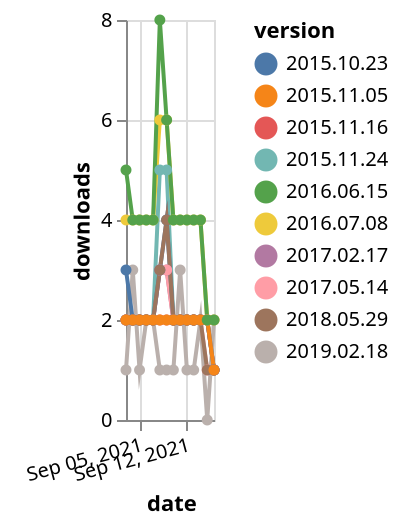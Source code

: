 {"$schema": "https://vega.github.io/schema/vega-lite/v5.json", "description": "A simple bar chart with embedded data.", "data": {"values": [{"date": "2021-09-03", "total": 5031, "delta": 2, "version": "2017.02.17"}, {"date": "2021-09-04", "total": 5033, "delta": 2, "version": "2017.02.17"}, {"date": "2021-09-05", "total": 5035, "delta": 2, "version": "2017.02.17"}, {"date": "2021-09-06", "total": 5037, "delta": 2, "version": "2017.02.17"}, {"date": "2021-09-07", "total": 5039, "delta": 2, "version": "2017.02.17"}, {"date": "2021-09-08", "total": 5042, "delta": 3, "version": "2017.02.17"}, {"date": "2021-09-09", "total": 5045, "delta": 3, "version": "2017.02.17"}, {"date": "2021-09-10", "total": 5047, "delta": 2, "version": "2017.02.17"}, {"date": "2021-09-11", "total": 5049, "delta": 2, "version": "2017.02.17"}, {"date": "2021-09-12", "total": 5051, "delta": 2, "version": "2017.02.17"}, {"date": "2021-09-13", "total": 5053, "delta": 2, "version": "2017.02.17"}, {"date": "2021-09-14", "total": 5055, "delta": 2, "version": "2017.02.17"}, {"date": "2021-09-15", "total": 5057, "delta": 2, "version": "2017.02.17"}, {"date": "2021-09-16", "total": 5058, "delta": 1, "version": "2017.02.17"}, {"date": "2021-09-03", "total": 2265, "delta": 2, "version": "2017.05.14"}, {"date": "2021-09-04", "total": 2267, "delta": 2, "version": "2017.05.14"}, {"date": "2021-09-05", "total": 2269, "delta": 2, "version": "2017.05.14"}, {"date": "2021-09-06", "total": 2271, "delta": 2, "version": "2017.05.14"}, {"date": "2021-09-07", "total": 2273, "delta": 2, "version": "2017.05.14"}, {"date": "2021-09-08", "total": 2276, "delta": 3, "version": "2017.05.14"}, {"date": "2021-09-09", "total": 2279, "delta": 3, "version": "2017.05.14"}, {"date": "2021-09-10", "total": 2281, "delta": 2, "version": "2017.05.14"}, {"date": "2021-09-11", "total": 2283, "delta": 2, "version": "2017.05.14"}, {"date": "2021-09-12", "total": 2285, "delta": 2, "version": "2017.05.14"}, {"date": "2021-09-13", "total": 2287, "delta": 2, "version": "2017.05.14"}, {"date": "2021-09-14", "total": 2289, "delta": 2, "version": "2017.05.14"}, {"date": "2021-09-15", "total": 2290, "delta": 1, "version": "2017.05.14"}, {"date": "2021-09-16", "total": 2291, "delta": 1, "version": "2017.05.14"}, {"date": "2021-09-03", "total": 4500, "delta": 2, "version": "2015.11.24"}, {"date": "2021-09-04", "total": 4502, "delta": 2, "version": "2015.11.24"}, {"date": "2021-09-05", "total": 4504, "delta": 2, "version": "2015.11.24"}, {"date": "2021-09-06", "total": 4506, "delta": 2, "version": "2015.11.24"}, {"date": "2021-09-07", "total": 4508, "delta": 2, "version": "2015.11.24"}, {"date": "2021-09-08", "total": 4513, "delta": 5, "version": "2015.11.24"}, {"date": "2021-09-09", "total": 4518, "delta": 5, "version": "2015.11.24"}, {"date": "2021-09-10", "total": 4520, "delta": 2, "version": "2015.11.24"}, {"date": "2021-09-11", "total": 4522, "delta": 2, "version": "2015.11.24"}, {"date": "2021-09-12", "total": 4524, "delta": 2, "version": "2015.11.24"}, {"date": "2021-09-13", "total": 4526, "delta": 2, "version": "2015.11.24"}, {"date": "2021-09-14", "total": 4528, "delta": 2, "version": "2015.11.24"}, {"date": "2021-09-15", "total": 4530, "delta": 2, "version": "2015.11.24"}, {"date": "2021-09-16", "total": 4531, "delta": 1, "version": "2015.11.24"}, {"date": "2021-09-03", "total": 2976, "delta": 2, "version": "2015.11.16"}, {"date": "2021-09-04", "total": 2978, "delta": 2, "version": "2015.11.16"}, {"date": "2021-09-05", "total": 2980, "delta": 2, "version": "2015.11.16"}, {"date": "2021-09-06", "total": 2982, "delta": 2, "version": "2015.11.16"}, {"date": "2021-09-07", "total": 2984, "delta": 2, "version": "2015.11.16"}, {"date": "2021-09-08", "total": 2986, "delta": 2, "version": "2015.11.16"}, {"date": "2021-09-09", "total": 2988, "delta": 2, "version": "2015.11.16"}, {"date": "2021-09-10", "total": 2990, "delta": 2, "version": "2015.11.16"}, {"date": "2021-09-11", "total": 2992, "delta": 2, "version": "2015.11.16"}, {"date": "2021-09-12", "total": 2994, "delta": 2, "version": "2015.11.16"}, {"date": "2021-09-13", "total": 2996, "delta": 2, "version": "2015.11.16"}, {"date": "2021-09-14", "total": 2998, "delta": 2, "version": "2015.11.16"}, {"date": "2021-09-15", "total": 3000, "delta": 2, "version": "2015.11.16"}, {"date": "2021-09-16", "total": 3001, "delta": 1, "version": "2015.11.16"}, {"date": "2021-09-03", "total": 2268, "delta": 1, "version": "2019.02.18"}, {"date": "2021-09-04", "total": 2271, "delta": 3, "version": "2019.02.18"}, {"date": "2021-09-05", "total": 2272, "delta": 1, "version": "2019.02.18"}, {"date": "2021-09-06", "total": 2274, "delta": 2, "version": "2019.02.18"}, {"date": "2021-09-07", "total": 2276, "delta": 2, "version": "2019.02.18"}, {"date": "2021-09-08", "total": 2277, "delta": 1, "version": "2019.02.18"}, {"date": "2021-09-09", "total": 2278, "delta": 1, "version": "2019.02.18"}, {"date": "2021-09-10", "total": 2279, "delta": 1, "version": "2019.02.18"}, {"date": "2021-09-11", "total": 2282, "delta": 3, "version": "2019.02.18"}, {"date": "2021-09-12", "total": 2283, "delta": 1, "version": "2019.02.18"}, {"date": "2021-09-13", "total": 2284, "delta": 1, "version": "2019.02.18"}, {"date": "2021-09-14", "total": 2286, "delta": 2, "version": "2019.02.18"}, {"date": "2021-09-15", "total": 2286, "delta": 0, "version": "2019.02.18"}, {"date": "2021-09-16", "total": 2288, "delta": 2, "version": "2019.02.18"}, {"date": "2021-09-03", "total": 2914, "delta": 3, "version": "2015.10.23"}, {"date": "2021-09-04", "total": 2916, "delta": 2, "version": "2015.10.23"}, {"date": "2021-09-05", "total": 2918, "delta": 2, "version": "2015.10.23"}, {"date": "2021-09-06", "total": 2920, "delta": 2, "version": "2015.10.23"}, {"date": "2021-09-07", "total": 2922, "delta": 2, "version": "2015.10.23"}, {"date": "2021-09-08", "total": 2925, "delta": 3, "version": "2015.10.23"}, {"date": "2021-09-09", "total": 2929, "delta": 4, "version": "2015.10.23"}, {"date": "2021-09-10", "total": 2931, "delta": 2, "version": "2015.10.23"}, {"date": "2021-09-11", "total": 2933, "delta": 2, "version": "2015.10.23"}, {"date": "2021-09-12", "total": 2935, "delta": 2, "version": "2015.10.23"}, {"date": "2021-09-13", "total": 2937, "delta": 2, "version": "2015.10.23"}, {"date": "2021-09-14", "total": 2939, "delta": 2, "version": "2015.10.23"}, {"date": "2021-09-15", "total": 2941, "delta": 2, "version": "2015.10.23"}, {"date": "2021-09-16", "total": 2942, "delta": 1, "version": "2015.10.23"}, {"date": "2021-09-03", "total": 6345, "delta": 4, "version": "2016.07.08"}, {"date": "2021-09-04", "total": 6349, "delta": 4, "version": "2016.07.08"}, {"date": "2021-09-05", "total": 6353, "delta": 4, "version": "2016.07.08"}, {"date": "2021-09-06", "total": 6357, "delta": 4, "version": "2016.07.08"}, {"date": "2021-09-07", "total": 6361, "delta": 4, "version": "2016.07.08"}, {"date": "2021-09-08", "total": 6367, "delta": 6, "version": "2016.07.08"}, {"date": "2021-09-09", "total": 6373, "delta": 6, "version": "2016.07.08"}, {"date": "2021-09-10", "total": 6377, "delta": 4, "version": "2016.07.08"}, {"date": "2021-09-11", "total": 6381, "delta": 4, "version": "2016.07.08"}, {"date": "2021-09-12", "total": 6385, "delta": 4, "version": "2016.07.08"}, {"date": "2021-09-13", "total": 6389, "delta": 4, "version": "2016.07.08"}, {"date": "2021-09-14", "total": 6393, "delta": 4, "version": "2016.07.08"}, {"date": "2021-09-15", "total": 6395, "delta": 2, "version": "2016.07.08"}, {"date": "2021-09-16", "total": 6397, "delta": 2, "version": "2016.07.08"}, {"date": "2021-09-03", "total": 3607, "delta": 2, "version": "2018.05.29"}, {"date": "2021-09-04", "total": 3609, "delta": 2, "version": "2018.05.29"}, {"date": "2021-09-05", "total": 3611, "delta": 2, "version": "2018.05.29"}, {"date": "2021-09-06", "total": 3613, "delta": 2, "version": "2018.05.29"}, {"date": "2021-09-07", "total": 3615, "delta": 2, "version": "2018.05.29"}, {"date": "2021-09-08", "total": 3618, "delta": 3, "version": "2018.05.29"}, {"date": "2021-09-09", "total": 3622, "delta": 4, "version": "2018.05.29"}, {"date": "2021-09-10", "total": 3624, "delta": 2, "version": "2018.05.29"}, {"date": "2021-09-11", "total": 3626, "delta": 2, "version": "2018.05.29"}, {"date": "2021-09-12", "total": 3628, "delta": 2, "version": "2018.05.29"}, {"date": "2021-09-13", "total": 3630, "delta": 2, "version": "2018.05.29"}, {"date": "2021-09-14", "total": 3632, "delta": 2, "version": "2018.05.29"}, {"date": "2021-09-15", "total": 3633, "delta": 1, "version": "2018.05.29"}, {"date": "2021-09-16", "total": 3634, "delta": 1, "version": "2018.05.29"}, {"date": "2021-09-03", "total": 3011, "delta": 2, "version": "2015.11.05"}, {"date": "2021-09-04", "total": 3013, "delta": 2, "version": "2015.11.05"}, {"date": "2021-09-05", "total": 3015, "delta": 2, "version": "2015.11.05"}, {"date": "2021-09-06", "total": 3017, "delta": 2, "version": "2015.11.05"}, {"date": "2021-09-07", "total": 3019, "delta": 2, "version": "2015.11.05"}, {"date": "2021-09-08", "total": 3021, "delta": 2, "version": "2015.11.05"}, {"date": "2021-09-09", "total": 3023, "delta": 2, "version": "2015.11.05"}, {"date": "2021-09-10", "total": 3025, "delta": 2, "version": "2015.11.05"}, {"date": "2021-09-11", "total": 3027, "delta": 2, "version": "2015.11.05"}, {"date": "2021-09-12", "total": 3029, "delta": 2, "version": "2015.11.05"}, {"date": "2021-09-13", "total": 3031, "delta": 2, "version": "2015.11.05"}, {"date": "2021-09-14", "total": 3033, "delta": 2, "version": "2015.11.05"}, {"date": "2021-09-15", "total": 3035, "delta": 2, "version": "2015.11.05"}, {"date": "2021-09-16", "total": 3036, "delta": 1, "version": "2015.11.05"}, {"date": "2021-09-03", "total": 7362, "delta": 5, "version": "2016.06.15"}, {"date": "2021-09-04", "total": 7366, "delta": 4, "version": "2016.06.15"}, {"date": "2021-09-05", "total": 7370, "delta": 4, "version": "2016.06.15"}, {"date": "2021-09-06", "total": 7374, "delta": 4, "version": "2016.06.15"}, {"date": "2021-09-07", "total": 7378, "delta": 4, "version": "2016.06.15"}, {"date": "2021-09-08", "total": 7386, "delta": 8, "version": "2016.06.15"}, {"date": "2021-09-09", "total": 7392, "delta": 6, "version": "2016.06.15"}, {"date": "2021-09-10", "total": 7396, "delta": 4, "version": "2016.06.15"}, {"date": "2021-09-11", "total": 7400, "delta": 4, "version": "2016.06.15"}, {"date": "2021-09-12", "total": 7404, "delta": 4, "version": "2016.06.15"}, {"date": "2021-09-13", "total": 7408, "delta": 4, "version": "2016.06.15"}, {"date": "2021-09-14", "total": 7412, "delta": 4, "version": "2016.06.15"}, {"date": "2021-09-15", "total": 7414, "delta": 2, "version": "2016.06.15"}, {"date": "2021-09-16", "total": 7416, "delta": 2, "version": "2016.06.15"}]}, "width": "container", "mark": {"type": "line", "point": {"filled": true}}, "encoding": {"x": {"field": "date", "type": "temporal", "timeUnit": "yearmonthdate", "title": "date", "axis": {"labelAngle": -15}}, "y": {"field": "delta", "type": "quantitative", "title": "downloads"}, "color": {"field": "version", "type": "nominal"}, "tooltip": {"field": "delta"}}}